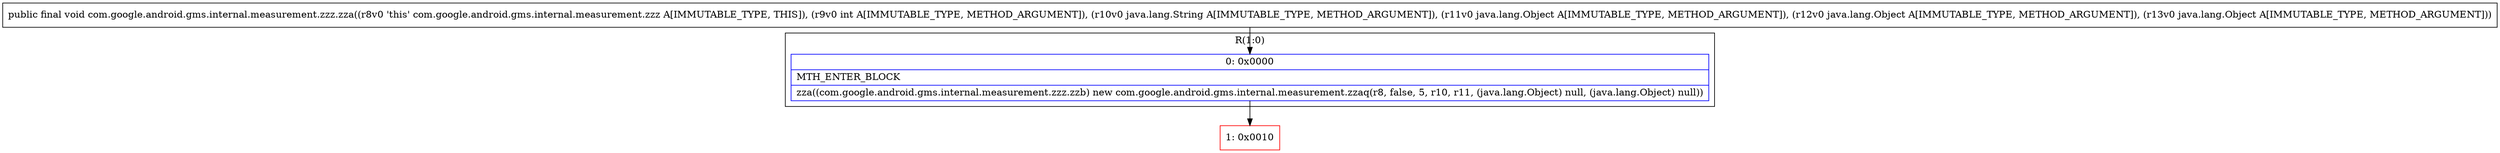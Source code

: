 digraph "CFG forcom.google.android.gms.internal.measurement.zzz.zza(ILjava\/lang\/String;Ljava\/lang\/Object;Ljava\/lang\/Object;Ljava\/lang\/Object;)V" {
subgraph cluster_Region_1006881722 {
label = "R(1:0)";
node [shape=record,color=blue];
Node_0 [shape=record,label="{0\:\ 0x0000|MTH_ENTER_BLOCK\l|zza((com.google.android.gms.internal.measurement.zzz.zzb) new com.google.android.gms.internal.measurement.zzaq(r8, false, 5, r10, r11, (java.lang.Object) null, (java.lang.Object) null))\l}"];
}
Node_1 [shape=record,color=red,label="{1\:\ 0x0010}"];
MethodNode[shape=record,label="{public final void com.google.android.gms.internal.measurement.zzz.zza((r8v0 'this' com.google.android.gms.internal.measurement.zzz A[IMMUTABLE_TYPE, THIS]), (r9v0 int A[IMMUTABLE_TYPE, METHOD_ARGUMENT]), (r10v0 java.lang.String A[IMMUTABLE_TYPE, METHOD_ARGUMENT]), (r11v0 java.lang.Object A[IMMUTABLE_TYPE, METHOD_ARGUMENT]), (r12v0 java.lang.Object A[IMMUTABLE_TYPE, METHOD_ARGUMENT]), (r13v0 java.lang.Object A[IMMUTABLE_TYPE, METHOD_ARGUMENT])) }"];
MethodNode -> Node_0;
Node_0 -> Node_1;
}

